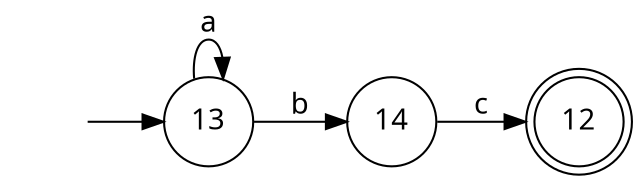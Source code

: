 digraph{
rankdir="LR";
fontname = "Microsoft YaHei";
node [shape = circle, fontname = "Microsoft YaHei"];
edge [fontname = "Microsoft YaHei"];
-1[style=invis];
12 [ shape = doublecircle ];
-1 -> 13;
13 -> 14[ label = "b" ];
13 -> 13[ label = "a" ];
14 -> 12[ label = "c" ];
}